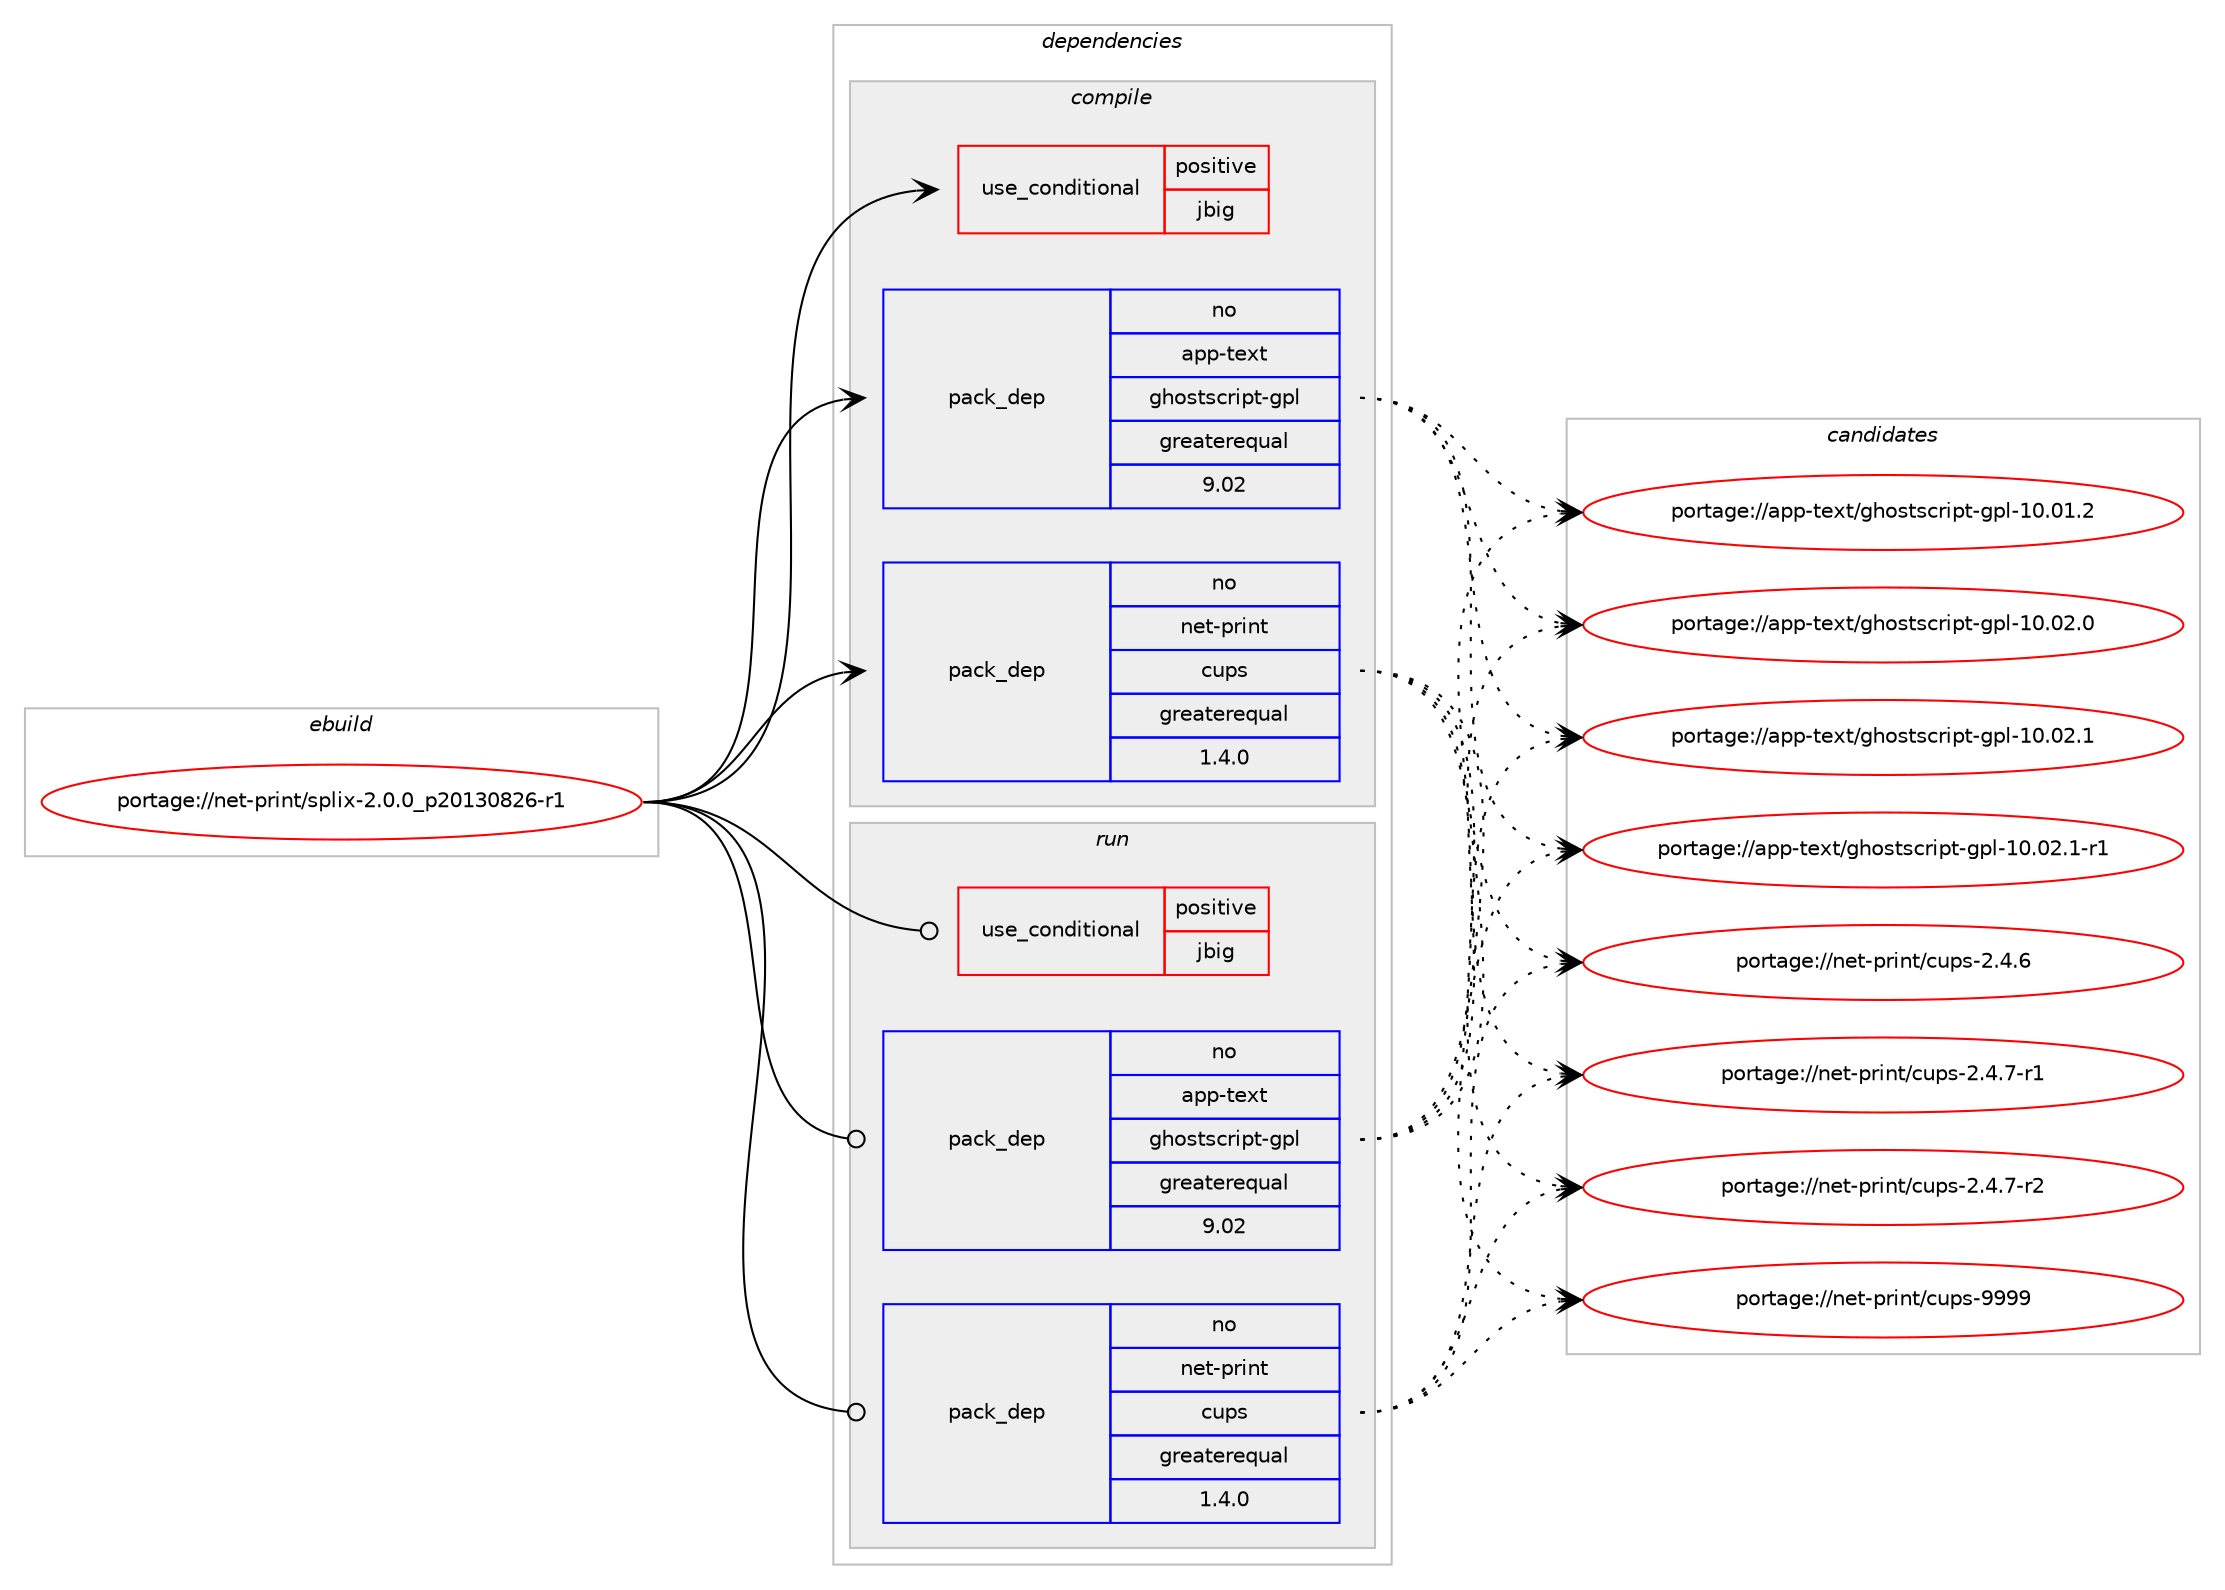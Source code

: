 digraph prolog {

# *************
# Graph options
# *************

newrank=true;
concentrate=true;
compound=true;
graph [rankdir=LR,fontname=Helvetica,fontsize=10,ranksep=1.5];#, ranksep=2.5, nodesep=0.2];
edge  [arrowhead=vee];
node  [fontname=Helvetica,fontsize=10];

# **********
# The ebuild
# **********

subgraph cluster_leftcol {
color=gray;
rank=same;
label=<<i>ebuild</i>>;
id [label="portage://net-print/splix-2.0.0_p20130826-r1", color=red, width=4, href="../net-print/splix-2.0.0_p20130826-r1.svg"];
}

# ****************
# The dependencies
# ****************

subgraph cluster_midcol {
color=gray;
label=<<i>dependencies</i>>;
subgraph cluster_compile {
fillcolor="#eeeeee";
style=filled;
label=<<i>compile</i>>;
subgraph cond5823 {
dependency8267 [label=<<TABLE BORDER="0" CELLBORDER="1" CELLSPACING="0" CELLPADDING="4"><TR><TD ROWSPAN="3" CELLPADDING="10">use_conditional</TD></TR><TR><TD>positive</TD></TR><TR><TD>jbig</TD></TR></TABLE>>, shape=none, color=red];
# *** BEGIN UNKNOWN DEPENDENCY TYPE (TODO) ***
# dependency8267 -> package_dependency(portage://net-print/splix-2.0.0_p20130826-r1,install,no,media-libs,jbigkit,none,[,,],[],[])
# *** END UNKNOWN DEPENDENCY TYPE (TODO) ***

}
id:e -> dependency8267:w [weight=20,style="solid",arrowhead="vee"];
subgraph pack2369 {
dependency8268 [label=<<TABLE BORDER="0" CELLBORDER="1" CELLSPACING="0" CELLPADDING="4" WIDTH="220"><TR><TD ROWSPAN="6" CELLPADDING="30">pack_dep</TD></TR><TR><TD WIDTH="110">no</TD></TR><TR><TD>app-text</TD></TR><TR><TD>ghostscript-gpl</TD></TR><TR><TD>greaterequal</TD></TR><TR><TD>9.02</TD></TR></TABLE>>, shape=none, color=blue];
}
id:e -> dependency8268:w [weight=20,style="solid",arrowhead="vee"];
subgraph pack2370 {
dependency8269 [label=<<TABLE BORDER="0" CELLBORDER="1" CELLSPACING="0" CELLPADDING="4" WIDTH="220"><TR><TD ROWSPAN="6" CELLPADDING="30">pack_dep</TD></TR><TR><TD WIDTH="110">no</TD></TR><TR><TD>net-print</TD></TR><TR><TD>cups</TD></TR><TR><TD>greaterequal</TD></TR><TR><TD>1.4.0</TD></TR></TABLE>>, shape=none, color=blue];
}
id:e -> dependency8269:w [weight=20,style="solid",arrowhead="vee"];
}
subgraph cluster_compileandrun {
fillcolor="#eeeeee";
style=filled;
label=<<i>compile and run</i>>;
}
subgraph cluster_run {
fillcolor="#eeeeee";
style=filled;
label=<<i>run</i>>;
subgraph cond5824 {
dependency8270 [label=<<TABLE BORDER="0" CELLBORDER="1" CELLSPACING="0" CELLPADDING="4"><TR><TD ROWSPAN="3" CELLPADDING="10">use_conditional</TD></TR><TR><TD>positive</TD></TR><TR><TD>jbig</TD></TR></TABLE>>, shape=none, color=red];
# *** BEGIN UNKNOWN DEPENDENCY TYPE (TODO) ***
# dependency8270 -> package_dependency(portage://net-print/splix-2.0.0_p20130826-r1,run,no,media-libs,jbigkit,none,[,,],[],[])
# *** END UNKNOWN DEPENDENCY TYPE (TODO) ***

}
id:e -> dependency8270:w [weight=20,style="solid",arrowhead="odot"];
subgraph pack2371 {
dependency8271 [label=<<TABLE BORDER="0" CELLBORDER="1" CELLSPACING="0" CELLPADDING="4" WIDTH="220"><TR><TD ROWSPAN="6" CELLPADDING="30">pack_dep</TD></TR><TR><TD WIDTH="110">no</TD></TR><TR><TD>app-text</TD></TR><TR><TD>ghostscript-gpl</TD></TR><TR><TD>greaterequal</TD></TR><TR><TD>9.02</TD></TR></TABLE>>, shape=none, color=blue];
}
id:e -> dependency8271:w [weight=20,style="solid",arrowhead="odot"];
subgraph pack2372 {
dependency8272 [label=<<TABLE BORDER="0" CELLBORDER="1" CELLSPACING="0" CELLPADDING="4" WIDTH="220"><TR><TD ROWSPAN="6" CELLPADDING="30">pack_dep</TD></TR><TR><TD WIDTH="110">no</TD></TR><TR><TD>net-print</TD></TR><TR><TD>cups</TD></TR><TR><TD>greaterequal</TD></TR><TR><TD>1.4.0</TD></TR></TABLE>>, shape=none, color=blue];
}
id:e -> dependency8272:w [weight=20,style="solid",arrowhead="odot"];
}
}

# **************
# The candidates
# **************

subgraph cluster_choices {
rank=same;
color=gray;
label=<<i>candidates</i>>;

subgraph choice2369 {
color=black;
nodesep=1;
choice97112112451161011201164710310411111511611599114105112116451031121084549484648494650 [label="portage://app-text/ghostscript-gpl-10.01.2", color=red, width=4,href="../app-text/ghostscript-gpl-10.01.2.svg"];
choice97112112451161011201164710310411111511611599114105112116451031121084549484648504648 [label="portage://app-text/ghostscript-gpl-10.02.0", color=red, width=4,href="../app-text/ghostscript-gpl-10.02.0.svg"];
choice97112112451161011201164710310411111511611599114105112116451031121084549484648504649 [label="portage://app-text/ghostscript-gpl-10.02.1", color=red, width=4,href="../app-text/ghostscript-gpl-10.02.1.svg"];
choice971121124511610112011647103104111115116115991141051121164510311210845494846485046494511449 [label="portage://app-text/ghostscript-gpl-10.02.1-r1", color=red, width=4,href="../app-text/ghostscript-gpl-10.02.1-r1.svg"];
dependency8268:e -> choice97112112451161011201164710310411111511611599114105112116451031121084549484648494650:w [style=dotted,weight="100"];
dependency8268:e -> choice97112112451161011201164710310411111511611599114105112116451031121084549484648504648:w [style=dotted,weight="100"];
dependency8268:e -> choice97112112451161011201164710310411111511611599114105112116451031121084549484648504649:w [style=dotted,weight="100"];
dependency8268:e -> choice971121124511610112011647103104111115116115991141051121164510311210845494846485046494511449:w [style=dotted,weight="100"];
}
subgraph choice2370 {
color=black;
nodesep=1;
choice110101116451121141051101164799117112115455046524654 [label="portage://net-print/cups-2.4.6", color=red, width=4,href="../net-print/cups-2.4.6.svg"];
choice1101011164511211410511011647991171121154550465246554511449 [label="portage://net-print/cups-2.4.7-r1", color=red, width=4,href="../net-print/cups-2.4.7-r1.svg"];
choice1101011164511211410511011647991171121154550465246554511450 [label="portage://net-print/cups-2.4.7-r2", color=red, width=4,href="../net-print/cups-2.4.7-r2.svg"];
choice1101011164511211410511011647991171121154557575757 [label="portage://net-print/cups-9999", color=red, width=4,href="../net-print/cups-9999.svg"];
dependency8269:e -> choice110101116451121141051101164799117112115455046524654:w [style=dotted,weight="100"];
dependency8269:e -> choice1101011164511211410511011647991171121154550465246554511449:w [style=dotted,weight="100"];
dependency8269:e -> choice1101011164511211410511011647991171121154550465246554511450:w [style=dotted,weight="100"];
dependency8269:e -> choice1101011164511211410511011647991171121154557575757:w [style=dotted,weight="100"];
}
subgraph choice2371 {
color=black;
nodesep=1;
choice97112112451161011201164710310411111511611599114105112116451031121084549484648494650 [label="portage://app-text/ghostscript-gpl-10.01.2", color=red, width=4,href="../app-text/ghostscript-gpl-10.01.2.svg"];
choice97112112451161011201164710310411111511611599114105112116451031121084549484648504648 [label="portage://app-text/ghostscript-gpl-10.02.0", color=red, width=4,href="../app-text/ghostscript-gpl-10.02.0.svg"];
choice97112112451161011201164710310411111511611599114105112116451031121084549484648504649 [label="portage://app-text/ghostscript-gpl-10.02.1", color=red, width=4,href="../app-text/ghostscript-gpl-10.02.1.svg"];
choice971121124511610112011647103104111115116115991141051121164510311210845494846485046494511449 [label="portage://app-text/ghostscript-gpl-10.02.1-r1", color=red, width=4,href="../app-text/ghostscript-gpl-10.02.1-r1.svg"];
dependency8271:e -> choice97112112451161011201164710310411111511611599114105112116451031121084549484648494650:w [style=dotted,weight="100"];
dependency8271:e -> choice97112112451161011201164710310411111511611599114105112116451031121084549484648504648:w [style=dotted,weight="100"];
dependency8271:e -> choice97112112451161011201164710310411111511611599114105112116451031121084549484648504649:w [style=dotted,weight="100"];
dependency8271:e -> choice971121124511610112011647103104111115116115991141051121164510311210845494846485046494511449:w [style=dotted,weight="100"];
}
subgraph choice2372 {
color=black;
nodesep=1;
choice110101116451121141051101164799117112115455046524654 [label="portage://net-print/cups-2.4.6", color=red, width=4,href="../net-print/cups-2.4.6.svg"];
choice1101011164511211410511011647991171121154550465246554511449 [label="portage://net-print/cups-2.4.7-r1", color=red, width=4,href="../net-print/cups-2.4.7-r1.svg"];
choice1101011164511211410511011647991171121154550465246554511450 [label="portage://net-print/cups-2.4.7-r2", color=red, width=4,href="../net-print/cups-2.4.7-r2.svg"];
choice1101011164511211410511011647991171121154557575757 [label="portage://net-print/cups-9999", color=red, width=4,href="../net-print/cups-9999.svg"];
dependency8272:e -> choice110101116451121141051101164799117112115455046524654:w [style=dotted,weight="100"];
dependency8272:e -> choice1101011164511211410511011647991171121154550465246554511449:w [style=dotted,weight="100"];
dependency8272:e -> choice1101011164511211410511011647991171121154550465246554511450:w [style=dotted,weight="100"];
dependency8272:e -> choice1101011164511211410511011647991171121154557575757:w [style=dotted,weight="100"];
}
}

}
